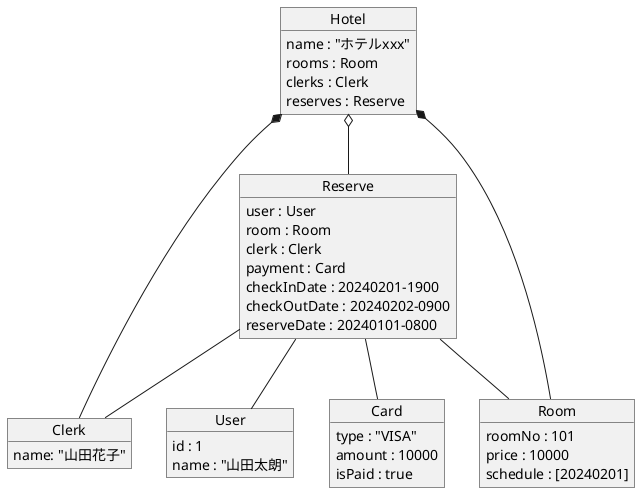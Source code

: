 @startuml
object User{
    id : 1
    name : "山田太朗"
}

object Clerk{
    name: "山田花子"
}

object Reserve{
    user : User
    room : Room
    clerk : Clerk
    payment : Card
    checkInDate : 20240201-1900
    checkOutDate : 20240202-0900
    reserveDate : 20240101-0800
}

object Room{
    roomNo : 101
    price : 10000
    schedule : [20240201]
}

object Card{
    type : "VISA"
    amount : 10000
    isPaid : true
}

object Hotel{
    name : "ホテルxxx"
    rooms : Room
    clerks : Clerk
    reserves : Reserve
}

Hotel *-- Room
Hotel *-- Clerk
Hotel o-- Reserve
Reserve -- User
Reserve -- Room
Reserve -- Card
Reserve -- Clerk
@enduml
